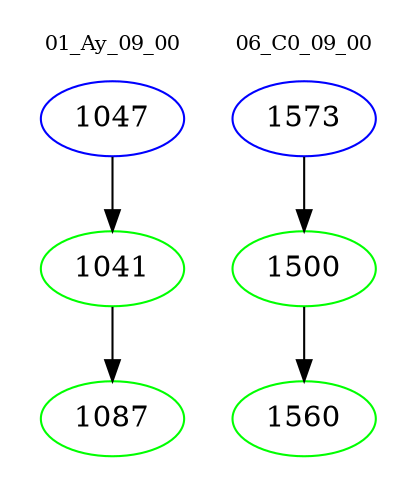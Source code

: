 digraph{
subgraph cluster_0 {
color = white
label = "01_Ay_09_00";
fontsize=10;
T0_1047 [label="1047", color="blue"]
T0_1047 -> T0_1041 [color="black"]
T0_1041 [label="1041", color="green"]
T0_1041 -> T0_1087 [color="black"]
T0_1087 [label="1087", color="green"]
}
subgraph cluster_1 {
color = white
label = "06_C0_09_00";
fontsize=10;
T1_1573 [label="1573", color="blue"]
T1_1573 -> T1_1500 [color="black"]
T1_1500 [label="1500", color="green"]
T1_1500 -> T1_1560 [color="black"]
T1_1560 [label="1560", color="green"]
}
}
